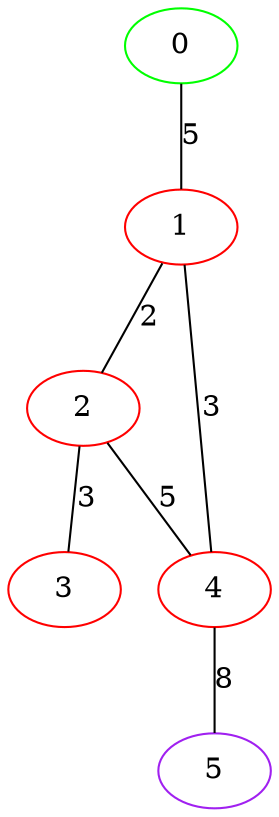 graph "" {
0 [color=green, weight=2];
1 [color=red, weight=1];
2 [color=red, weight=1];
3 [color=red, weight=1];
4 [color=red, weight=1];
5 [color=purple, weight=4];
0 -- 1  [key=0, label=5];
1 -- 2  [key=0, label=2];
1 -- 4  [key=0, label=3];
2 -- 3  [key=0, label=3];
2 -- 4  [key=0, label=5];
4 -- 5  [key=0, label=8];
}
